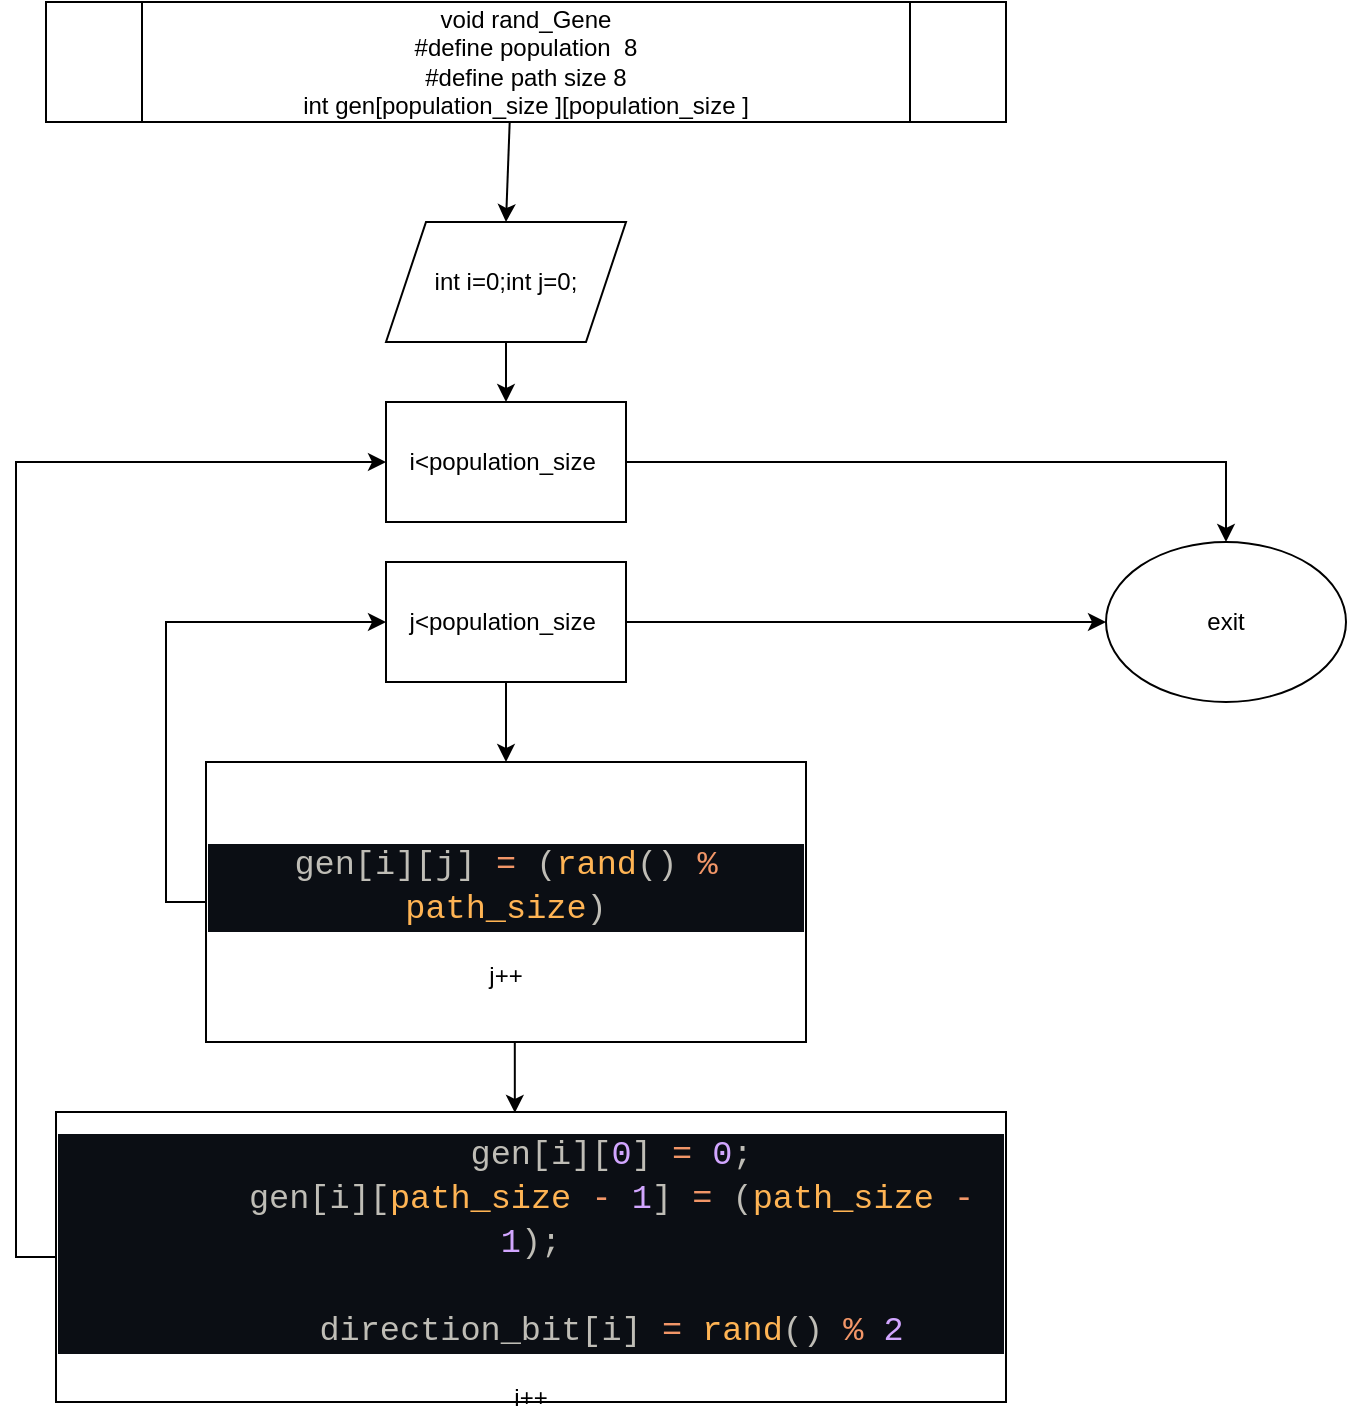 <mxfile version="20.7.4" type="device"><diagram id="C5RBs43oDa-KdzZeNtuy" name="Page-1"><mxGraphModel dx="1235" dy="691" grid="1" gridSize="10" guides="1" tooltips="1" connect="1" arrows="1" fold="1" page="1" pageScale="1" pageWidth="827" pageHeight="1169" math="0" shadow="0"><root><mxCell id="WIyWlLk6GJQsqaUBKTNV-0"/><mxCell id="WIyWlLk6GJQsqaUBKTNV-1" parent="WIyWlLk6GJQsqaUBKTNV-0"/><mxCell id="YD0b2GJXZlERpFn9A134-2" value="void rand_Gene&lt;br&gt;#define population&amp;nbsp; 8&lt;br&gt;#define path size 8&lt;br&gt;int gen[population_size ][population_size ]" style="shape=process;whiteSpace=wrap;html=1;backgroundOutline=1;" vertex="1" parent="WIyWlLk6GJQsqaUBKTNV-1"><mxGeometry x="110" y="30" width="480" height="60" as="geometry"/></mxCell><mxCell id="YD0b2GJXZlERpFn9A134-14" style="edgeStyle=orthogonalEdgeStyle;rounded=0;orthogonalLoop=1;jettySize=auto;html=1;exitX=0.5;exitY=1;exitDx=0;exitDy=0;entryX=0.5;entryY=0;entryDx=0;entryDy=0;" edge="1" parent="WIyWlLk6GJQsqaUBKTNV-1" source="YD0b2GJXZlERpFn9A134-4" target="YD0b2GJXZlERpFn9A134-6"><mxGeometry relative="1" as="geometry"/></mxCell><mxCell id="YD0b2GJXZlERpFn9A134-4" value="int i=0;int j=0;" style="shape=parallelogram;perimeter=parallelogramPerimeter;whiteSpace=wrap;html=1;fixedSize=1;" vertex="1" parent="WIyWlLk6GJQsqaUBKTNV-1"><mxGeometry x="280" y="140" width="120" height="60" as="geometry"/></mxCell><mxCell id="YD0b2GJXZlERpFn9A134-5" value="" style="endArrow=classic;html=1;rounded=0;exitX=0.483;exitY=1.003;exitDx=0;exitDy=0;exitPerimeter=0;" edge="1" parent="WIyWlLk6GJQsqaUBKTNV-1" source="YD0b2GJXZlERpFn9A134-2"><mxGeometry width="50" height="50" relative="1" as="geometry"><mxPoint x="290" y="210" as="sourcePoint"/><mxPoint x="340" y="140" as="targetPoint"/></mxGeometry></mxCell><mxCell id="YD0b2GJXZlERpFn9A134-17" style="edgeStyle=orthogonalEdgeStyle;rounded=0;orthogonalLoop=1;jettySize=auto;html=1;exitX=1;exitY=0.5;exitDx=0;exitDy=0;entryX=0.5;entryY=0;entryDx=0;entryDy=0;" edge="1" parent="WIyWlLk6GJQsqaUBKTNV-1" source="YD0b2GJXZlERpFn9A134-6" target="YD0b2GJXZlERpFn9A134-15"><mxGeometry relative="1" as="geometry"/></mxCell><mxCell id="YD0b2GJXZlERpFn9A134-6" value="i&amp;lt;population_size&amp;nbsp;" style="rounded=0;whiteSpace=wrap;html=1;" vertex="1" parent="WIyWlLk6GJQsqaUBKTNV-1"><mxGeometry x="280" y="230" width="120" height="60" as="geometry"/></mxCell><mxCell id="YD0b2GJXZlERpFn9A134-10" style="edgeStyle=orthogonalEdgeStyle;rounded=0;orthogonalLoop=1;jettySize=auto;html=1;exitX=0;exitY=0.5;exitDx=0;exitDy=0;entryX=0;entryY=0.5;entryDx=0;entryDy=0;" edge="1" parent="WIyWlLk6GJQsqaUBKTNV-1" source="YD0b2GJXZlERpFn9A134-7" target="YD0b2GJXZlERpFn9A134-8"><mxGeometry relative="1" as="geometry"><mxPoint x="140" y="330" as="targetPoint"/></mxGeometry></mxCell><mxCell id="YD0b2GJXZlERpFn9A134-12" style="edgeStyle=orthogonalEdgeStyle;rounded=0;orthogonalLoop=1;jettySize=auto;html=1;exitX=0.5;exitY=1;exitDx=0;exitDy=0;entryX=0.483;entryY=0.003;entryDx=0;entryDy=0;entryPerimeter=0;" edge="1" parent="WIyWlLk6GJQsqaUBKTNV-1" source="YD0b2GJXZlERpFn9A134-7" target="YD0b2GJXZlERpFn9A134-9"><mxGeometry relative="1" as="geometry"/></mxCell><mxCell id="YD0b2GJXZlERpFn9A134-7" value="&lt;br&gt;&lt;div style=&quot;color: rgb(191, 189, 182); background-color: rgb(11, 14, 20); font-family: Consolas, &amp;quot;Courier New&amp;quot;, monospace; font-weight: normal; font-size: 16.8px; line-height: 22px;&quot;&gt;&lt;div&gt;&lt;span style=&quot;color: #bfbdb6;&quot;&gt;gen&lt;/span&gt;&lt;span style=&quot;color: #bfbdb6;&quot;&gt;[&lt;/span&gt;&lt;span style=&quot;color: #bfbdb6;&quot;&gt;i&lt;/span&gt;&lt;span style=&quot;color: #bfbdb6;&quot;&gt;][&lt;/span&gt;&lt;span style=&quot;color: #bfbdb6;&quot;&gt;j&lt;/span&gt;&lt;span style=&quot;color: #bfbdb6;&quot;&gt;] &lt;/span&gt;&lt;span style=&quot;color: #f29668;&quot;&gt;=&lt;/span&gt;&lt;span style=&quot;color: #bfbdb6;&quot;&gt; (&lt;/span&gt;&lt;span style=&quot;color: #ffb454;&quot;&gt;rand&lt;/span&gt;&lt;span style=&quot;color: #bfbdb6;&quot;&gt;() &lt;/span&gt;&lt;span style=&quot;color: #f29668;&quot;&gt;%&lt;/span&gt;&lt;span style=&quot;color: #bfbdb6;&quot;&gt; &lt;/span&gt;&lt;span style=&quot;color: #ffb454;&quot;&gt;path_size&lt;/span&gt;&lt;span style=&quot;color: #bfbdb6;&quot;&gt;)&lt;/span&gt;&lt;/div&gt;&lt;/div&gt;&lt;br&gt;j++" style="rounded=0;whiteSpace=wrap;html=1;" vertex="1" parent="WIyWlLk6GJQsqaUBKTNV-1"><mxGeometry x="190" y="410" width="300" height="140" as="geometry"/></mxCell><mxCell id="YD0b2GJXZlERpFn9A134-11" style="edgeStyle=orthogonalEdgeStyle;rounded=0;orthogonalLoop=1;jettySize=auto;html=1;exitX=0.5;exitY=1;exitDx=0;exitDy=0;entryX=0.5;entryY=0;entryDx=0;entryDy=0;" edge="1" parent="WIyWlLk6GJQsqaUBKTNV-1" source="YD0b2GJXZlERpFn9A134-8" target="YD0b2GJXZlERpFn9A134-7"><mxGeometry relative="1" as="geometry"/></mxCell><mxCell id="YD0b2GJXZlERpFn9A134-18" style="edgeStyle=orthogonalEdgeStyle;rounded=0;orthogonalLoop=1;jettySize=auto;html=1;exitX=1;exitY=0.5;exitDx=0;exitDy=0;entryX=0;entryY=0.5;entryDx=0;entryDy=0;" edge="1" parent="WIyWlLk6GJQsqaUBKTNV-1" source="YD0b2GJXZlERpFn9A134-8" target="YD0b2GJXZlERpFn9A134-15"><mxGeometry relative="1" as="geometry"/></mxCell><mxCell id="YD0b2GJXZlERpFn9A134-8" value="j&amp;lt;population_size&amp;nbsp;" style="rounded=0;whiteSpace=wrap;html=1;" vertex="1" parent="WIyWlLk6GJQsqaUBKTNV-1"><mxGeometry x="280" y="310" width="120" height="60" as="geometry"/></mxCell><mxCell id="YD0b2GJXZlERpFn9A134-13" style="edgeStyle=orthogonalEdgeStyle;rounded=0;orthogonalLoop=1;jettySize=auto;html=1;exitX=0;exitY=0.5;exitDx=0;exitDy=0;entryX=0;entryY=0.5;entryDx=0;entryDy=0;" edge="1" parent="WIyWlLk6GJQsqaUBKTNV-1" source="YD0b2GJXZlERpFn9A134-9" target="YD0b2GJXZlERpFn9A134-6"><mxGeometry relative="1" as="geometry"><mxPoint x="90" y="250" as="targetPoint"/></mxGeometry></mxCell><mxCell id="YD0b2GJXZlERpFn9A134-9" value="&lt;br&gt;&lt;div style=&quot;color: rgb(191, 189, 182); background-color: rgb(11, 14, 20); font-family: Consolas, &amp;quot;Courier New&amp;quot;, monospace; font-weight: normal; font-size: 16.8px; line-height: 22px;&quot;&gt;&lt;div&gt;&lt;span style=&quot;color: #bfbdb6;&quot;&gt;&amp;nbsp; &amp;nbsp; &amp;nbsp; &amp;nbsp; &lt;/span&gt;&lt;span style=&quot;color: #bfbdb6;&quot;&gt;gen&lt;/span&gt;&lt;span style=&quot;color: #bfbdb6;&quot;&gt;[&lt;/span&gt;&lt;span style=&quot;color: #bfbdb6;&quot;&gt;i&lt;/span&gt;&lt;span style=&quot;color: #bfbdb6;&quot;&gt;][&lt;/span&gt;&lt;span style=&quot;color: #d2a6ff;&quot;&gt;0&lt;/span&gt;&lt;span style=&quot;color: #bfbdb6;&quot;&gt;] &lt;/span&gt;&lt;span style=&quot;color: #f29668;&quot;&gt;=&lt;/span&gt;&lt;span style=&quot;color: #bfbdb6;&quot;&gt; &lt;/span&gt;&lt;span style=&quot;color: #d2a6ff;&quot;&gt;0&lt;/span&gt;&lt;span style=&quot;color: #bfbdb6;&quot;&gt;;&lt;/span&gt;&lt;/div&gt;&lt;div&gt;&lt;span style=&quot;color: #bfbdb6;&quot;&gt;&amp;nbsp; &amp;nbsp; &amp;nbsp; &amp;nbsp; &lt;/span&gt;&lt;span style=&quot;color: #bfbdb6;&quot;&gt;gen&lt;/span&gt;&lt;span style=&quot;color: #bfbdb6;&quot;&gt;[&lt;/span&gt;&lt;span style=&quot;color: #bfbdb6;&quot;&gt;i&lt;/span&gt;&lt;span style=&quot;color: #bfbdb6;&quot;&gt;][&lt;/span&gt;&lt;span style=&quot;color: #ffb454;&quot;&gt;path_size&lt;/span&gt;&lt;span style=&quot;color: #bfbdb6;&quot;&gt; &lt;/span&gt;&lt;span style=&quot;color: #f29668;&quot;&gt;-&lt;/span&gt;&lt;span style=&quot;color: #bfbdb6;&quot;&gt; &lt;/span&gt;&lt;span style=&quot;color: #d2a6ff;&quot;&gt;1&lt;/span&gt;&lt;span style=&quot;color: #bfbdb6;&quot;&gt;] &lt;/span&gt;&lt;span style=&quot;color: #f29668;&quot;&gt;=&lt;/span&gt;&lt;span style=&quot;color: #bfbdb6;&quot;&gt; (&lt;/span&gt;&lt;span style=&quot;color: #ffb454;&quot;&gt;path_size&lt;/span&gt;&lt;span style=&quot;color: #bfbdb6;&quot;&gt; &lt;/span&gt;&lt;span style=&quot;color: #f29668;&quot;&gt;-&lt;/span&gt;&lt;span style=&quot;color: #bfbdb6;&quot;&gt; &lt;/span&gt;&lt;span style=&quot;color: #d2a6ff;&quot;&gt;1&lt;/span&gt;&lt;span style=&quot;color: #bfbdb6;&quot;&gt;)&lt;/span&gt;&lt;span style=&quot;color: #bfbdb6;&quot;&gt;;&lt;/span&gt;&lt;/div&gt;&lt;br&gt;&lt;div&gt;&lt;span style=&quot;color: #bfbdb6;&quot;&gt;&amp;nbsp; &amp;nbsp; &amp;nbsp; &amp;nbsp; &lt;/span&gt;&lt;span style=&quot;color: #bfbdb6;&quot;&gt;direction_bit&lt;/span&gt;&lt;span style=&quot;color: #bfbdb6;&quot;&gt;[&lt;/span&gt;&lt;span style=&quot;color: #bfbdb6;&quot;&gt;i&lt;/span&gt;&lt;span style=&quot;color: #bfbdb6;&quot;&gt;] &lt;/span&gt;&lt;span style=&quot;color: #f29668;&quot;&gt;=&lt;/span&gt;&lt;span style=&quot;color: #bfbdb6;&quot;&gt; &lt;/span&gt;&lt;span style=&quot;color: #ffb454;&quot;&gt;rand&lt;/span&gt;&lt;span style=&quot;color: #bfbdb6;&quot;&gt;() &lt;/span&gt;&lt;span style=&quot;color: #f29668;&quot;&gt;%&lt;/span&gt;&lt;span style=&quot;color: #bfbdb6;&quot;&gt; &lt;/span&gt;&lt;span style=&quot;color: #d2a6ff;&quot;&gt;2&lt;/span&gt;&lt;/div&gt;&lt;/div&gt;&lt;br&gt;i++" style="rounded=0;whiteSpace=wrap;html=1;" vertex="1" parent="WIyWlLk6GJQsqaUBKTNV-1"><mxGeometry x="115" y="585" width="475" height="145" as="geometry"/></mxCell><mxCell id="YD0b2GJXZlERpFn9A134-15" value="exit" style="ellipse;whiteSpace=wrap;html=1;" vertex="1" parent="WIyWlLk6GJQsqaUBKTNV-1"><mxGeometry x="640" y="300" width="120" height="80" as="geometry"/></mxCell></root></mxGraphModel></diagram></mxfile>